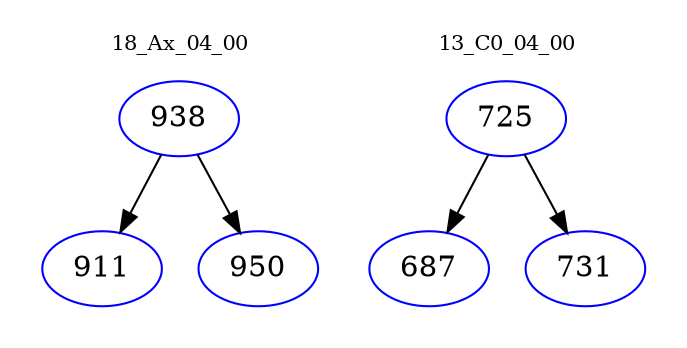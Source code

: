 digraph{
subgraph cluster_0 {
color = white
label = "18_Ax_04_00";
fontsize=10;
T0_938 [label="938", color="blue"]
T0_938 -> T0_911 [color="black"]
T0_911 [label="911", color="blue"]
T0_938 -> T0_950 [color="black"]
T0_950 [label="950", color="blue"]
}
subgraph cluster_1 {
color = white
label = "13_C0_04_00";
fontsize=10;
T1_725 [label="725", color="blue"]
T1_725 -> T1_687 [color="black"]
T1_687 [label="687", color="blue"]
T1_725 -> T1_731 [color="black"]
T1_731 [label="731", color="blue"]
}
}
